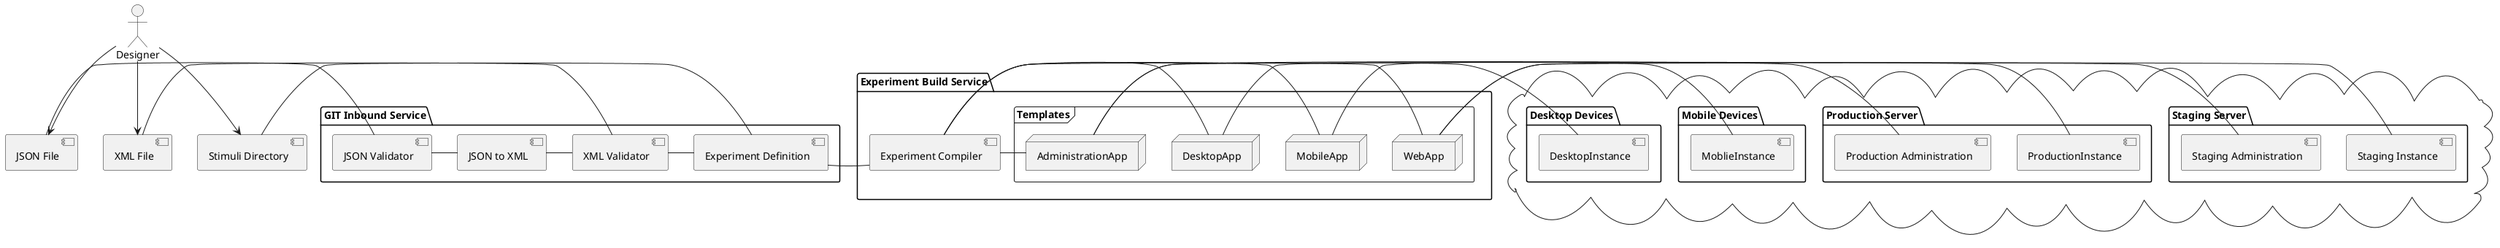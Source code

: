 @startuml

[JSON File]
[XML File]
[Stimuli Directory]

package "GIT Inbound Service" {
  [JSON File] - [JSON Validator]
  [JSON Validator] - [JSON to XML]
  [XML File] - [XML Validator]
  [JSON to XML] - [XML Validator]
  [XML Validator] - [Experiment Definition]
  [Stimuli Directory] - [Experiment Definition]

}
 
package "Experiment Build Service" {
frame "Templates" {
    node "WebApp"
    node "MobileApp"
    node "DesktopApp"
    node "AdministrationApp"
  }
  [Experiment Definition] - [Experiment Compiler]
  [Experiment Compiler] - [WebApp]
  [Experiment Compiler] - [MobileApp]
  [Experiment Compiler] - [DesktopApp]
  [Experiment Compiler] - [AdministrationApp]
}

cloud {
  package "Staging Server"{
    [WebApp] - [Staging Instance]
    [AdministrationApp] - [Staging Administration]
  }
  package "Production Server"{
    [WebApp] - [ProductionInstance]
    [AdministrationApp] - [Production Administration]
  }
  package "Mobile Devices" {
    [MobileApp] - [MoblieInstance]
  }

  package "Desktop Devices" {
    [DesktopApp] - [DesktopInstance]
  }
}

:Designer: --> [JSON File]
:Designer: --> [XML File]
:Designer: --> [Stimuli Directory]

@enduml